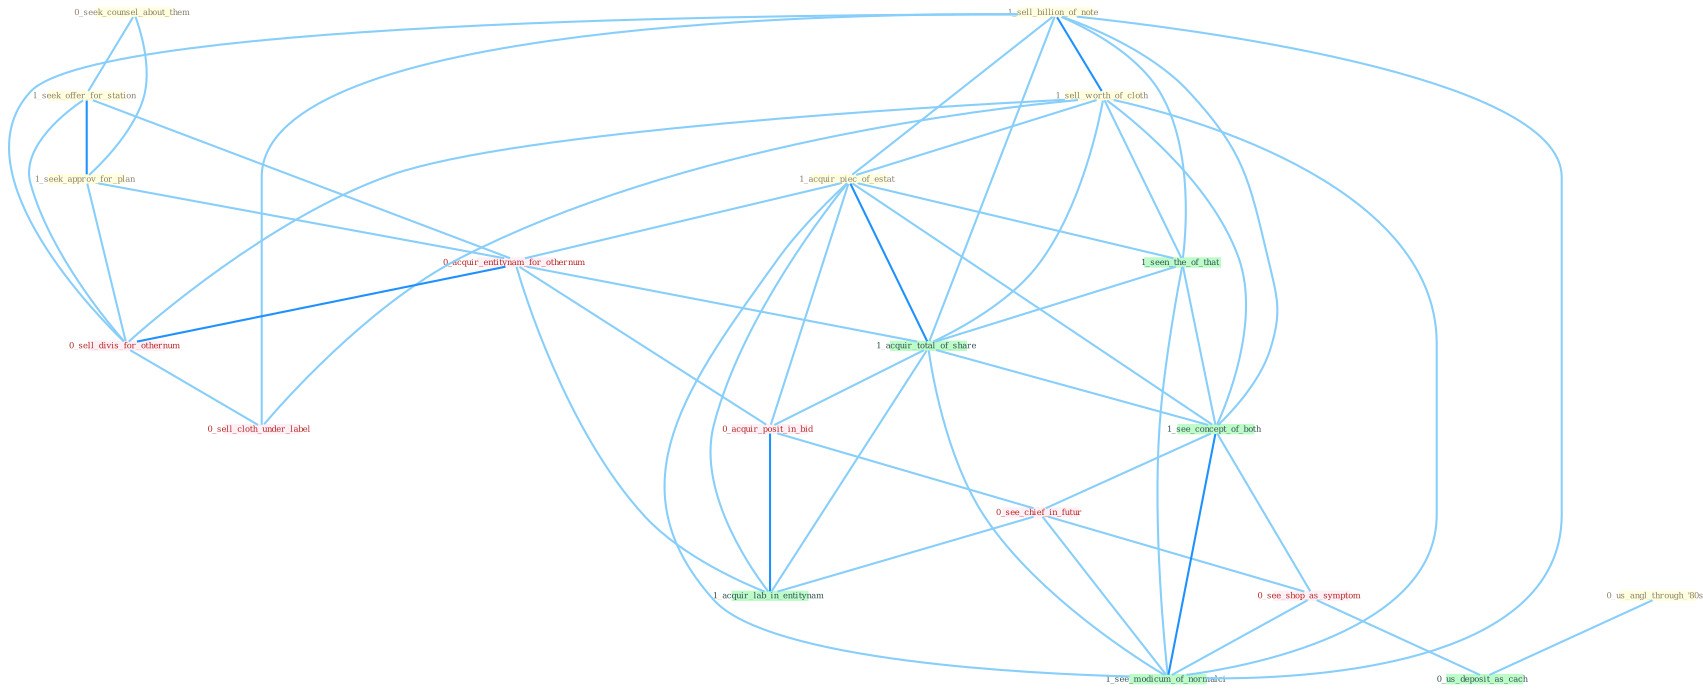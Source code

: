 Graph G{ 
    node
    [shape=polygon,style=filled,width=.5,height=.06,color="#BDFCC9",fixedsize=true,fontsize=4,
    fontcolor="#2f4f4f"];
    {node
    [color="#ffffe0", fontcolor="#8b7d6b"] "0_seek_counsel_about_them " "1_sell_billion_of_note " "0_us_angl_through_'80s " "1_seek_offer_for_station " "1_sell_worth_of_cloth " "1_seek_approv_for_plan " "1_acquir_piec_of_estat "}
{node [color="#fff0f5", fontcolor="#b22222"] "0_acquir_entitynam_for_othernum " "0_sell_divis_for_othernum " "0_sell_cloth_under_label " "0_acquir_posit_in_bid " "0_see_chief_in_futur " "0_see_shop_as_symptom "}
edge [color="#B0E2FF"];

	"0_seek_counsel_about_them " -- "1_seek_offer_for_station " [w="1", color="#87cefa" ];
	"0_seek_counsel_about_them " -- "1_seek_approv_for_plan " [w="1", color="#87cefa" ];
	"1_sell_billion_of_note " -- "1_sell_worth_of_cloth " [w="2", color="#1e90ff" , len=0.8];
	"1_sell_billion_of_note " -- "1_acquir_piec_of_estat " [w="1", color="#87cefa" ];
	"1_sell_billion_of_note " -- "1_seen_the_of_that " [w="1", color="#87cefa" ];
	"1_sell_billion_of_note " -- "0_sell_divis_for_othernum " [w="1", color="#87cefa" ];
	"1_sell_billion_of_note " -- "1_acquir_total_of_share " [w="1", color="#87cefa" ];
	"1_sell_billion_of_note " -- "0_sell_cloth_under_label " [w="1", color="#87cefa" ];
	"1_sell_billion_of_note " -- "1_see_concept_of_both " [w="1", color="#87cefa" ];
	"1_sell_billion_of_note " -- "1_see_modicum_of_normalci " [w="1", color="#87cefa" ];
	"0_us_angl_through_'80s " -- "0_us_deposit_as_cach " [w="1", color="#87cefa" ];
	"1_seek_offer_for_station " -- "1_seek_approv_for_plan " [w="2", color="#1e90ff" , len=0.8];
	"1_seek_offer_for_station " -- "0_acquir_entitynam_for_othernum " [w="1", color="#87cefa" ];
	"1_seek_offer_for_station " -- "0_sell_divis_for_othernum " [w="1", color="#87cefa" ];
	"1_sell_worth_of_cloth " -- "1_acquir_piec_of_estat " [w="1", color="#87cefa" ];
	"1_sell_worth_of_cloth " -- "1_seen_the_of_that " [w="1", color="#87cefa" ];
	"1_sell_worth_of_cloth " -- "0_sell_divis_for_othernum " [w="1", color="#87cefa" ];
	"1_sell_worth_of_cloth " -- "1_acquir_total_of_share " [w="1", color="#87cefa" ];
	"1_sell_worth_of_cloth " -- "0_sell_cloth_under_label " [w="1", color="#87cefa" ];
	"1_sell_worth_of_cloth " -- "1_see_concept_of_both " [w="1", color="#87cefa" ];
	"1_sell_worth_of_cloth " -- "1_see_modicum_of_normalci " [w="1", color="#87cefa" ];
	"1_seek_approv_for_plan " -- "0_acquir_entitynam_for_othernum " [w="1", color="#87cefa" ];
	"1_seek_approv_for_plan " -- "0_sell_divis_for_othernum " [w="1", color="#87cefa" ];
	"1_acquir_piec_of_estat " -- "0_acquir_entitynam_for_othernum " [w="1", color="#87cefa" ];
	"1_acquir_piec_of_estat " -- "1_seen_the_of_that " [w="1", color="#87cefa" ];
	"1_acquir_piec_of_estat " -- "1_acquir_total_of_share " [w="2", color="#1e90ff" , len=0.8];
	"1_acquir_piec_of_estat " -- "0_acquir_posit_in_bid " [w="1", color="#87cefa" ];
	"1_acquir_piec_of_estat " -- "1_see_concept_of_both " [w="1", color="#87cefa" ];
	"1_acquir_piec_of_estat " -- "1_acquir_lab_in_entitynam " [w="1", color="#87cefa" ];
	"1_acquir_piec_of_estat " -- "1_see_modicum_of_normalci " [w="1", color="#87cefa" ];
	"0_acquir_entitynam_for_othernum " -- "0_sell_divis_for_othernum " [w="2", color="#1e90ff" , len=0.8];
	"0_acquir_entitynam_for_othernum " -- "1_acquir_total_of_share " [w="1", color="#87cefa" ];
	"0_acquir_entitynam_for_othernum " -- "0_acquir_posit_in_bid " [w="1", color="#87cefa" ];
	"0_acquir_entitynam_for_othernum " -- "1_acquir_lab_in_entitynam " [w="1", color="#87cefa" ];
	"1_seen_the_of_that " -- "1_acquir_total_of_share " [w="1", color="#87cefa" ];
	"1_seen_the_of_that " -- "1_see_concept_of_both " [w="1", color="#87cefa" ];
	"1_seen_the_of_that " -- "1_see_modicum_of_normalci " [w="1", color="#87cefa" ];
	"0_sell_divis_for_othernum " -- "0_sell_cloth_under_label " [w="1", color="#87cefa" ];
	"1_acquir_total_of_share " -- "0_acquir_posit_in_bid " [w="1", color="#87cefa" ];
	"1_acquir_total_of_share " -- "1_see_concept_of_both " [w="1", color="#87cefa" ];
	"1_acquir_total_of_share " -- "1_acquir_lab_in_entitynam " [w="1", color="#87cefa" ];
	"1_acquir_total_of_share " -- "1_see_modicum_of_normalci " [w="1", color="#87cefa" ];
	"0_acquir_posit_in_bid " -- "0_see_chief_in_futur " [w="1", color="#87cefa" ];
	"0_acquir_posit_in_bid " -- "1_acquir_lab_in_entitynam " [w="2", color="#1e90ff" , len=0.8];
	"1_see_concept_of_both " -- "0_see_chief_in_futur " [w="1", color="#87cefa" ];
	"1_see_concept_of_both " -- "0_see_shop_as_symptom " [w="1", color="#87cefa" ];
	"1_see_concept_of_both " -- "1_see_modicum_of_normalci " [w="2", color="#1e90ff" , len=0.8];
	"0_see_chief_in_futur " -- "0_see_shop_as_symptom " [w="1", color="#87cefa" ];
	"0_see_chief_in_futur " -- "1_acquir_lab_in_entitynam " [w="1", color="#87cefa" ];
	"0_see_chief_in_futur " -- "1_see_modicum_of_normalci " [w="1", color="#87cefa" ];
	"0_see_shop_as_symptom " -- "0_us_deposit_as_cach " [w="1", color="#87cefa" ];
	"0_see_shop_as_symptom " -- "1_see_modicum_of_normalci " [w="1", color="#87cefa" ];
}